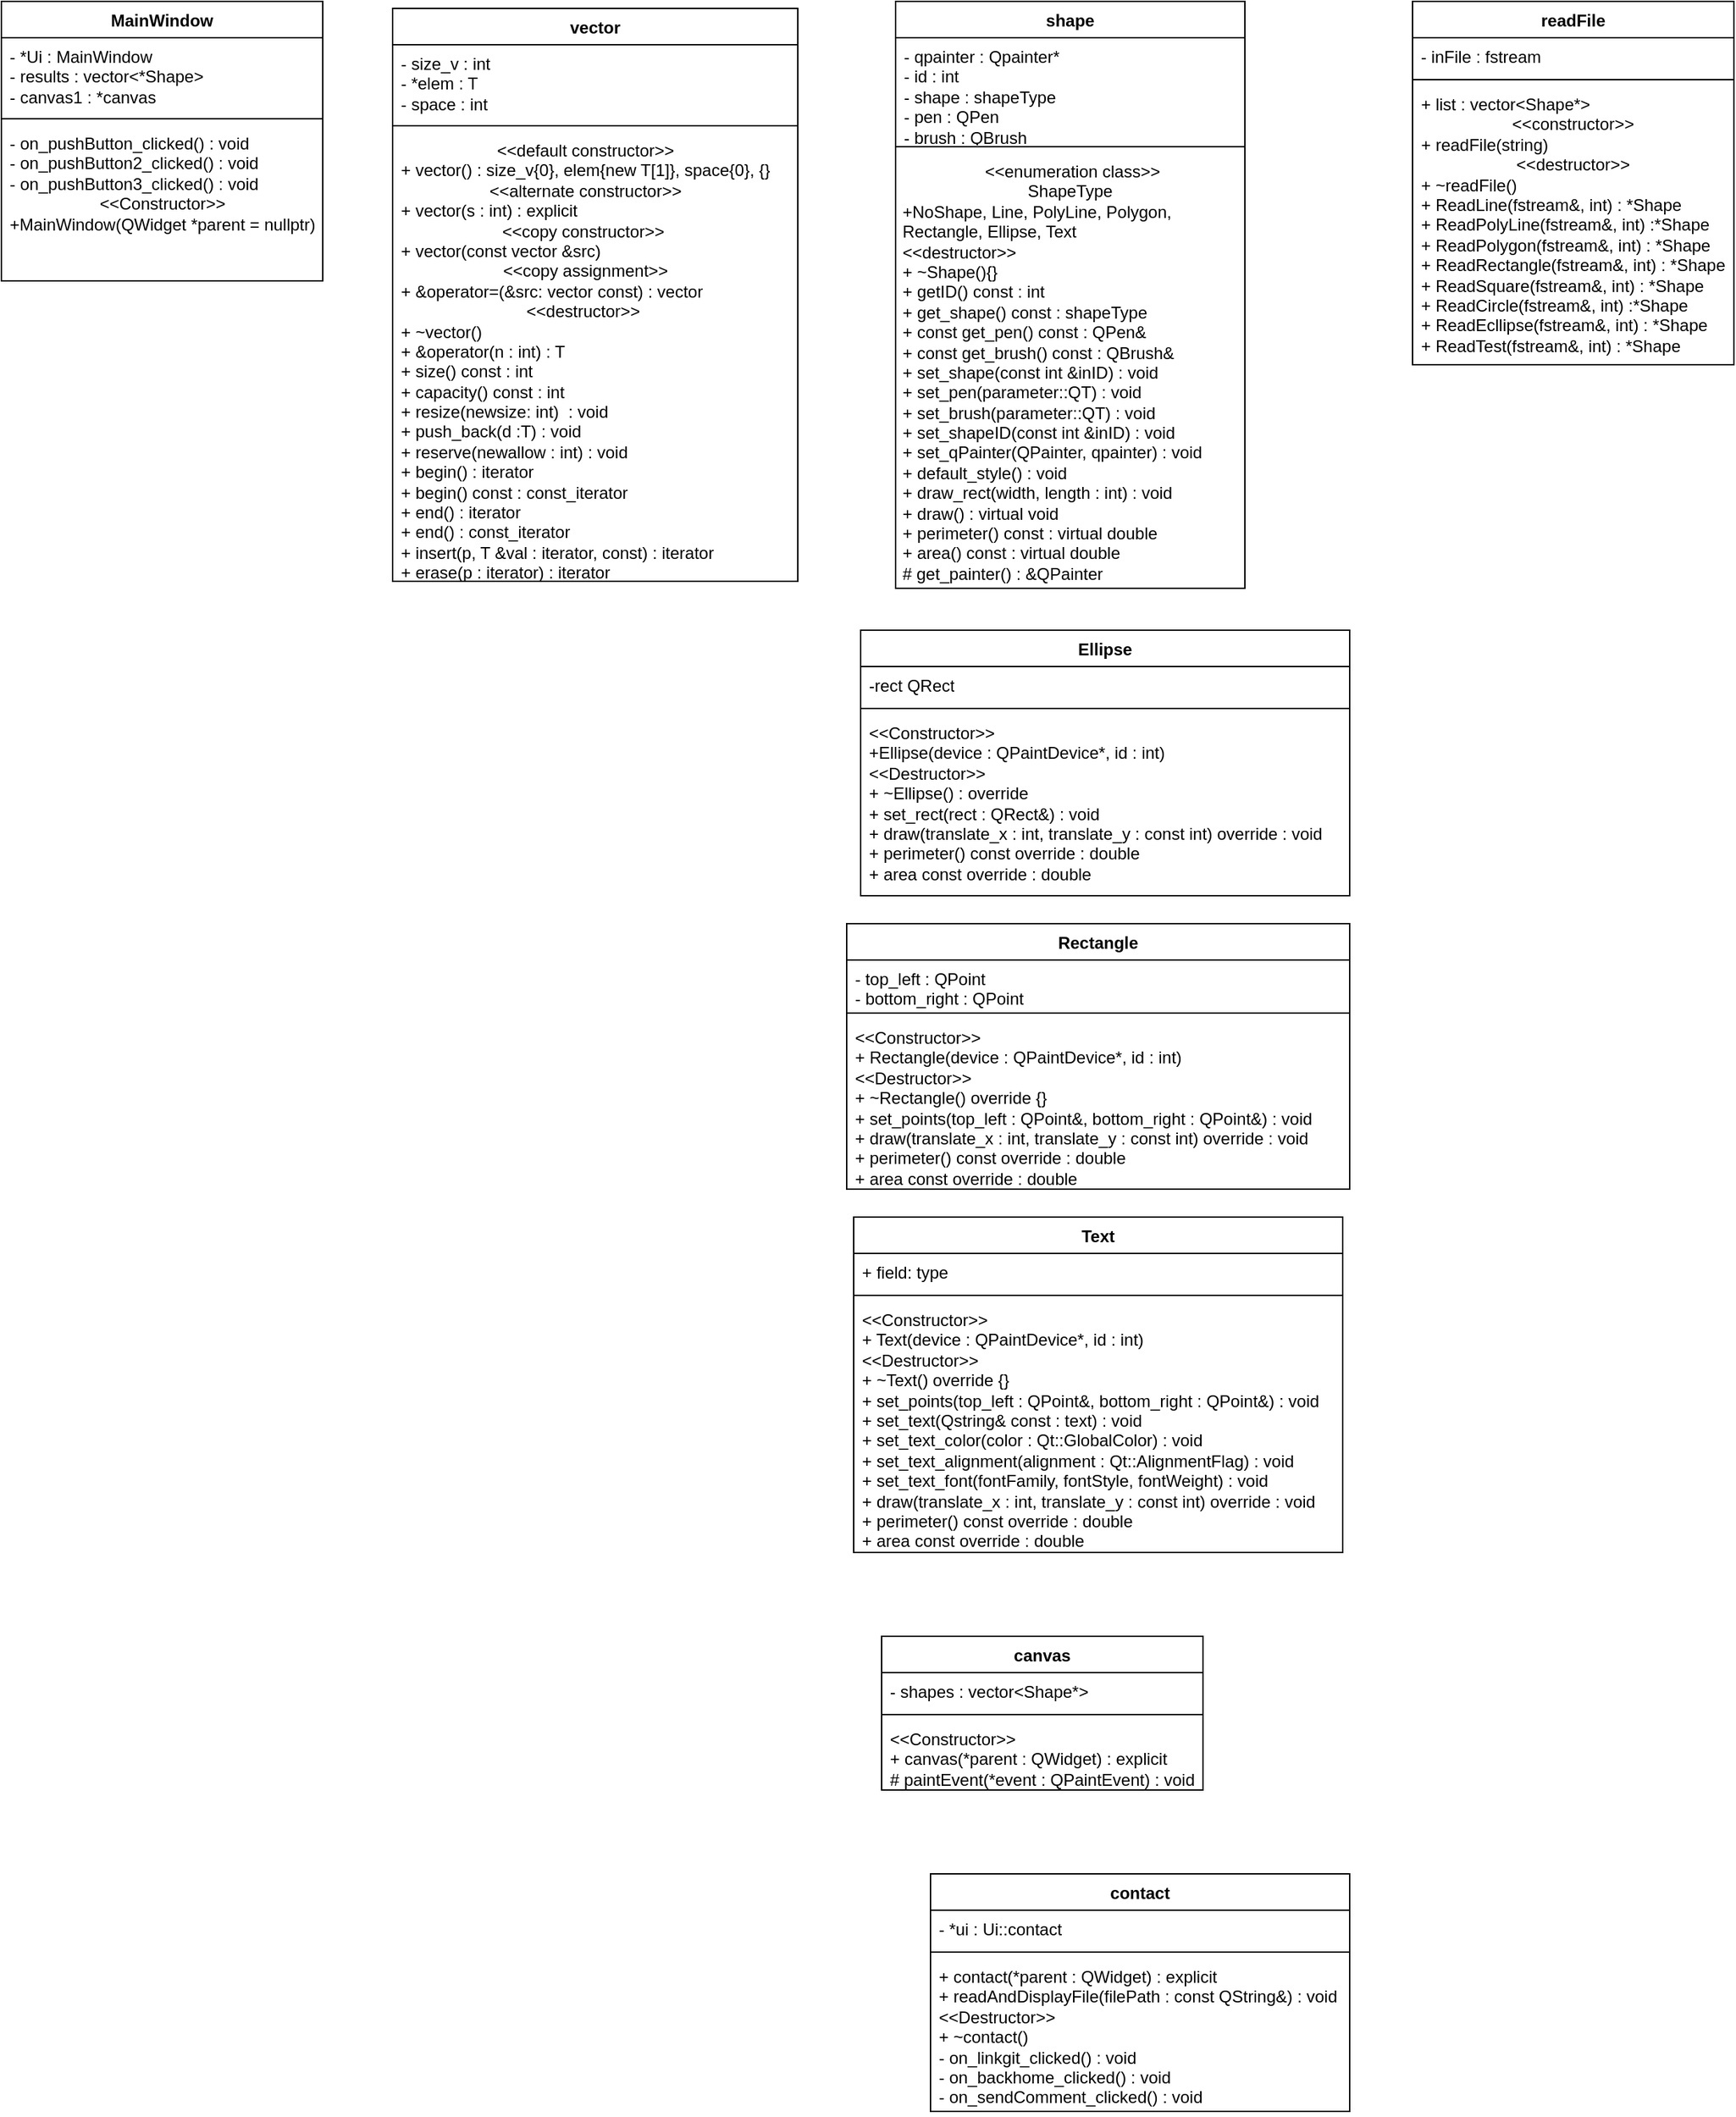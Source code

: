 <mxfile version="21.6.5" type="github">
  <diagram id="C5RBs43oDa-KdzZeNtuy" name="Page-1">
    <mxGraphModel dx="2565" dy="1730" grid="1" gridSize="10" guides="1" tooltips="1" connect="1" arrows="1" fold="1" page="1" pageScale="1" pageWidth="2339" pageHeight="3300" math="0" shadow="0">
      <root>
        <mxCell id="WIyWlLk6GJQsqaUBKTNV-0" />
        <mxCell id="WIyWlLk6GJQsqaUBKTNV-1" parent="WIyWlLk6GJQsqaUBKTNV-0" />
        <mxCell id="lL2YaHl6fkERElptl91N-4" value="shape" style="swimlane;fontStyle=1;align=center;verticalAlign=top;childLayout=stackLayout;horizontal=1;startSize=26;horizontalStack=0;resizeParent=1;resizeParentMax=0;resizeLast=0;collapsible=1;marginBottom=0;whiteSpace=wrap;html=1;" vertex="1" parent="WIyWlLk6GJQsqaUBKTNV-1">
          <mxGeometry x="720" y="20" width="250" height="420" as="geometry" />
        </mxCell>
        <mxCell id="lL2YaHl6fkERElptl91N-5" value="- qpainter : Qpainter*&lt;br&gt;- id : int&lt;br&gt;- shape : shapeType&lt;br&gt;- pen : QPen&lt;br&gt;- brush : QBrush" style="text;strokeColor=none;fillColor=none;align=left;verticalAlign=top;spacingLeft=4;spacingRight=4;overflow=hidden;rotatable=0;points=[[0,0.5],[1,0.5]];portConstraint=eastwest;whiteSpace=wrap;html=1;" vertex="1" parent="lL2YaHl6fkERElptl91N-4">
          <mxGeometry y="26" width="250" height="74" as="geometry" />
        </mxCell>
        <mxCell id="lL2YaHl6fkERElptl91N-6" value="" style="line;strokeWidth=1;fillColor=none;align=left;verticalAlign=middle;spacingTop=-1;spacingLeft=3;spacingRight=3;rotatable=0;labelPosition=right;points=[];portConstraint=eastwest;strokeColor=inherit;" vertex="1" parent="lL2YaHl6fkERElptl91N-4">
          <mxGeometry y="100" width="250" height="8" as="geometry" />
        </mxCell>
        <mxCell id="lL2YaHl6fkERElptl91N-7" value="&amp;nbsp;&amp;lt;&amp;lt;enumeration class&amp;gt;&amp;gt;&lt;br&gt;ShapeType&lt;br&gt;&lt;div style=&quot;text-align: left;&quot;&gt;+NoShape, Line, PolyLine, Polygon, Rectangle, Ellipse, Text&lt;/div&gt;&lt;div style=&quot;text-align: left;&quot;&gt;&amp;lt;&amp;lt;destructor&amp;gt;&amp;gt;&lt;/div&gt;&lt;div style=&quot;text-align: left;&quot;&gt;+ ~Shape(){}&lt;/div&gt;&lt;div style=&quot;text-align: left;&quot;&gt;+ getID() const : int&lt;/div&gt;&lt;div style=&quot;text-align: left;&quot;&gt;+ get_shape() const : shapeType&lt;/div&gt;&lt;div style=&quot;text-align: left;&quot;&gt;+ const get_pen() const : QPen&amp;amp;&lt;/div&gt;&lt;div style=&quot;text-align: left;&quot;&gt;+ const get_brush() const : QBrush&amp;amp;&lt;/div&gt;&lt;div style=&quot;text-align: left;&quot;&gt;+ set_shape(const int &amp;amp;inID) : void&lt;/div&gt;&lt;div style=&quot;text-align: left;&quot;&gt;+ set_pen(parameter::QT) : void&lt;/div&gt;&lt;div style=&quot;text-align: left;&quot;&gt;+ set_brush(parameter::QT) : void&lt;/div&gt;&lt;div style=&quot;text-align: left;&quot;&gt;+ set_shapeID(const int &amp;amp;inID) : void&lt;/div&gt;&lt;div style=&quot;text-align: left;&quot;&gt;+ set_qPainter(QPainter, qpainter) : void&lt;/div&gt;&lt;div style=&quot;text-align: left;&quot;&gt;+ default_style() : void&lt;/div&gt;&lt;div style=&quot;text-align: left;&quot;&gt;+ draw_rect(width, length : int) : void&lt;/div&gt;&lt;div style=&quot;text-align: left;&quot;&gt;+ draw() : virtual void&lt;/div&gt;&lt;div style=&quot;text-align: left;&quot;&gt;+ perimeter() const : virtual double&lt;/div&gt;&lt;div style=&quot;text-align: left;&quot;&gt;+ area() const : virtual double&lt;/div&gt;&lt;div style=&quot;text-align: left;&quot;&gt;# get_painter() : &amp;amp;QPainter&lt;/div&gt;" style="text;strokeColor=none;fillColor=none;align=center;verticalAlign=top;spacingLeft=4;spacingRight=4;overflow=hidden;rotatable=0;points=[[0,0.5],[1,0.5]];portConstraint=eastwest;whiteSpace=wrap;html=1;" vertex="1" parent="lL2YaHl6fkERElptl91N-4">
          <mxGeometry y="108" width="250" height="312" as="geometry" />
        </mxCell>
        <mxCell id="lL2YaHl6fkERElptl91N-9" value="" style="endArrow=none;html=1;rounded=0;" edge="1" parent="lL2YaHl6fkERElptl91N-4" target="lL2YaHl6fkERElptl91N-7">
          <mxGeometry width="50" height="50" relative="1" as="geometry">
            <mxPoint y="420" as="sourcePoint" />
            <mxPoint x="50" y="370" as="targetPoint" />
          </mxGeometry>
        </mxCell>
        <mxCell id="lL2YaHl6fkERElptl91N-10" value="vector" style="swimlane;fontStyle=1;align=center;verticalAlign=top;childLayout=stackLayout;horizontal=1;startSize=26;horizontalStack=0;resizeParent=1;resizeParentMax=0;resizeLast=0;collapsible=1;marginBottom=0;whiteSpace=wrap;html=1;" vertex="1" parent="WIyWlLk6GJQsqaUBKTNV-1">
          <mxGeometry x="360" y="25" width="290" height="410" as="geometry" />
        </mxCell>
        <mxCell id="lL2YaHl6fkERElptl91N-11" value="- size_v : int&lt;br&gt;- *elem : T&lt;br&gt;- space : int" style="text;strokeColor=none;fillColor=none;align=left;verticalAlign=top;spacingLeft=4;spacingRight=4;overflow=hidden;rotatable=0;points=[[0,0.5],[1,0.5]];portConstraint=eastwest;whiteSpace=wrap;html=1;" vertex="1" parent="lL2YaHl6fkERElptl91N-10">
          <mxGeometry y="26" width="290" height="54" as="geometry" />
        </mxCell>
        <mxCell id="lL2YaHl6fkERElptl91N-12" value="" style="line;strokeWidth=1;fillColor=none;align=left;verticalAlign=middle;spacingTop=-1;spacingLeft=3;spacingRight=3;rotatable=0;labelPosition=right;points=[];portConstraint=eastwest;strokeColor=inherit;" vertex="1" parent="lL2YaHl6fkERElptl91N-10">
          <mxGeometry y="80" width="290" height="8" as="geometry" />
        </mxCell>
        <mxCell id="lL2YaHl6fkERElptl91N-13" value="&lt;div style=&quot;text-align: center;&quot;&gt;&lt;span style=&quot;background-color: initial;&quot;&gt;&amp;lt;&amp;lt;default constructor&amp;gt;&amp;gt;&lt;/span&gt;&lt;/div&gt;&lt;div style=&quot;text-align: center;&quot;&gt;&lt;span style=&quot;background-color: initial;&quot;&gt;+ vector() : size_v{0}, elem{new T[1]}, space{0}, {}&lt;/span&gt;&lt;/div&gt;&lt;div style=&quot;text-align: center;&quot;&gt;&lt;span style=&quot;background-color: initial;&quot;&gt;&amp;lt;&amp;lt;alternate constructor&amp;gt;&amp;gt;&lt;/span&gt;&lt;/div&gt;&lt;div style=&quot;&quot;&gt;&lt;span style=&quot;background-color: initial;&quot;&gt;+ vector(s : int) : explicit&lt;/span&gt;&lt;/div&gt;&lt;div style=&quot;text-align: center;&quot;&gt;&lt;span style=&quot;background-color: initial;&quot;&gt;&amp;lt;&amp;lt;copy constructor&amp;gt;&amp;gt;&amp;nbsp;&lt;/span&gt;&lt;/div&gt;&lt;div style=&quot;&quot;&gt;&lt;span style=&quot;background-color: initial;&quot;&gt;+ vector(const vector &amp;amp;src)&amp;nbsp;&lt;/span&gt;&lt;/div&gt;&lt;div style=&quot;text-align: center;&quot;&gt;&lt;span style=&quot;background-color: initial;&quot;&gt;&amp;lt;&amp;lt;copy assignment&amp;gt;&amp;gt;&lt;/span&gt;&lt;/div&gt;&lt;div style=&quot;&quot;&gt;&lt;span style=&quot;background-color: initial;&quot;&gt;+ &amp;amp;operator=(&amp;amp;src: vector const) : vector&lt;/span&gt;&lt;/div&gt;&lt;div style=&quot;text-align: center;&quot;&gt;&lt;span style=&quot;background-color: initial;&quot;&gt;&amp;lt;&amp;lt;destructor&amp;gt;&amp;gt;&amp;nbsp;&lt;/span&gt;&lt;/div&gt;&lt;div style=&quot;&quot;&gt;&lt;span style=&quot;background-color: initial;&quot;&gt;+ ~vector()&lt;/span&gt;&lt;/div&gt;&lt;div style=&quot;&quot;&gt;+ &amp;amp;operator(n : int) : T&lt;/div&gt;&lt;div style=&quot;&quot;&gt;+ size() const : int&lt;/div&gt;&lt;div style=&quot;&quot;&gt;+ capacity() const : int&lt;/div&gt;&lt;div style=&quot;&quot;&gt;+ resize(newsize: int)&amp;nbsp; : void&lt;/div&gt;&lt;div style=&quot;&quot;&gt;+ push_back(d :T) : void&lt;/div&gt;&lt;div style=&quot;&quot;&gt;+ reserve(newallow : int) : void&lt;/div&gt;&lt;div style=&quot;&quot;&gt;+ begin() : iterator&lt;/div&gt;&lt;div style=&quot;&quot;&gt;+ begin() const : const_iterator&lt;/div&gt;&lt;div style=&quot;&quot;&gt;+ end() : iterator&lt;/div&gt;&lt;div style=&quot;&quot;&gt;+ end() : const_iterator&lt;/div&gt;&lt;div style=&quot;&quot;&gt;+ insert(p, T &amp;amp;val : iterator, const) : iterator&lt;br&gt;+ erase(p : iterator) : iterator&lt;/div&gt;&lt;div style=&quot;&quot;&gt;&lt;br&gt;&lt;/div&gt;&lt;div style=&quot;text-align: center;&quot;&gt;&lt;span style=&quot;background-color: initial;&quot;&gt;&lt;br&gt;&lt;/span&gt;&lt;/div&gt;" style="text;strokeColor=none;fillColor=none;align=left;verticalAlign=top;spacingLeft=4;spacingRight=4;overflow=hidden;rotatable=0;points=[[0,0.5],[1,0.5]];portConstraint=eastwest;whiteSpace=wrap;html=1;" vertex="1" parent="lL2YaHl6fkERElptl91N-10">
          <mxGeometry y="88" width="290" height="322" as="geometry" />
        </mxCell>
        <mxCell id="lL2YaHl6fkERElptl91N-14" value="readFile" style="swimlane;fontStyle=1;align=center;verticalAlign=top;childLayout=stackLayout;horizontal=1;startSize=26;horizontalStack=0;resizeParent=1;resizeParentMax=0;resizeLast=0;collapsible=1;marginBottom=0;whiteSpace=wrap;html=1;" vertex="1" parent="WIyWlLk6GJQsqaUBKTNV-1">
          <mxGeometry x="1090" y="20" width="230" height="260" as="geometry" />
        </mxCell>
        <mxCell id="lL2YaHl6fkERElptl91N-15" value="- inFile : fstream" style="text;strokeColor=none;fillColor=none;align=left;verticalAlign=top;spacingLeft=4;spacingRight=4;overflow=hidden;rotatable=0;points=[[0,0.5],[1,0.5]];portConstraint=eastwest;whiteSpace=wrap;html=1;" vertex="1" parent="lL2YaHl6fkERElptl91N-14">
          <mxGeometry y="26" width="230" height="26" as="geometry" />
        </mxCell>
        <mxCell id="lL2YaHl6fkERElptl91N-16" value="" style="line;strokeWidth=1;fillColor=none;align=left;verticalAlign=middle;spacingTop=-1;spacingLeft=3;spacingRight=3;rotatable=0;labelPosition=right;points=[];portConstraint=eastwest;strokeColor=inherit;" vertex="1" parent="lL2YaHl6fkERElptl91N-14">
          <mxGeometry y="52" width="230" height="8" as="geometry" />
        </mxCell>
        <mxCell id="lL2YaHl6fkERElptl91N-17" value="&lt;div style=&quot;text-align: left;&quot;&gt;&lt;span style=&quot;background-color: initial;&quot;&gt;+ list : vector&amp;lt;Shape*&amp;gt;&lt;/span&gt;&lt;br&gt;&lt;/div&gt;&amp;lt;&amp;lt;constructor&amp;gt;&amp;gt;&lt;br&gt;&lt;div style=&quot;text-align: left;&quot;&gt;&lt;span style=&quot;background-color: initial;&quot;&gt;+ readFile(string)&lt;/span&gt;&lt;/div&gt;&lt;div style=&quot;&quot;&gt;&lt;span style=&quot;background-color: initial;&quot;&gt;&amp;lt;&amp;lt;destructor&amp;gt;&amp;gt;&lt;/span&gt;&lt;/div&gt;&lt;div style=&quot;text-align: left;&quot;&gt;&lt;span style=&quot;background-color: initial;&quot;&gt;+ ~readFile()&lt;/span&gt;&lt;/div&gt;&lt;div style=&quot;text-align: left;&quot;&gt;&lt;span style=&quot;background-color: initial;&quot;&gt;+ ReadLine(fstream&amp;amp;, int) : *Shape&lt;/span&gt;&lt;/div&gt;&lt;div style=&quot;text-align: left;&quot;&gt;&lt;span style=&quot;background-color: initial;&quot;&gt;+ ReadPolyLine(fstream&amp;amp;, int) :*Shape&lt;/span&gt;&lt;/div&gt;&lt;div style=&quot;text-align: left;&quot;&gt;&lt;span style=&quot;background-color: initial;&quot;&gt;+ ReadPolygon(fstream&amp;amp;, int) : *Shape&lt;/span&gt;&lt;/div&gt;&lt;div style=&quot;text-align: left;&quot;&gt;+ ReadRectangle(fstream&amp;amp;, int) : *Shape&lt;/div&gt;&lt;div style=&quot;text-align: left;&quot;&gt;+ ReadSquare(fstream&amp;amp;, int) : *Shape&lt;/div&gt;&lt;div style=&quot;text-align: left;&quot;&gt;+ ReadCircle(fstream&amp;amp;, int) :*Shape&lt;/div&gt;&lt;div style=&quot;text-align: left;&quot;&gt;+ ReadEcllipse(fstream&amp;amp;, int) : *Shape&lt;/div&gt;&lt;div style=&quot;text-align: left;&quot;&gt;+ ReadTest(fstream&amp;amp;, int) : *Shape&lt;/div&gt;" style="text;strokeColor=none;fillColor=none;align=center;verticalAlign=top;spacingLeft=4;spacingRight=4;overflow=hidden;rotatable=0;points=[[0,0.5],[1,0.5]];portConstraint=eastwest;whiteSpace=wrap;html=1;" vertex="1" parent="lL2YaHl6fkERElptl91N-14">
          <mxGeometry y="60" width="230" height="200" as="geometry" />
        </mxCell>
        <mxCell id="lL2YaHl6fkERElptl91N-18" value="MainWindow" style="swimlane;fontStyle=1;align=center;verticalAlign=top;childLayout=stackLayout;horizontal=1;startSize=26;horizontalStack=0;resizeParent=1;resizeParentMax=0;resizeLast=0;collapsible=1;marginBottom=0;whiteSpace=wrap;html=1;" vertex="1" parent="WIyWlLk6GJQsqaUBKTNV-1">
          <mxGeometry x="80" y="20" width="230" height="200" as="geometry" />
        </mxCell>
        <mxCell id="lL2YaHl6fkERElptl91N-19" value="- *Ui : MainWindow&lt;br&gt;- results : vector&amp;lt;*Shape&amp;gt;&lt;br&gt;- canvas1 : *canvas" style="text;strokeColor=none;fillColor=none;align=left;verticalAlign=top;spacingLeft=4;spacingRight=4;overflow=hidden;rotatable=0;points=[[0,0.5],[1,0.5]];portConstraint=eastwest;whiteSpace=wrap;html=1;" vertex="1" parent="lL2YaHl6fkERElptl91N-18">
          <mxGeometry y="26" width="230" height="54" as="geometry" />
        </mxCell>
        <mxCell id="lL2YaHl6fkERElptl91N-20" value="" style="line;strokeWidth=1;fillColor=none;align=left;verticalAlign=middle;spacingTop=-1;spacingLeft=3;spacingRight=3;rotatable=0;labelPosition=right;points=[];portConstraint=eastwest;strokeColor=inherit;" vertex="1" parent="lL2YaHl6fkERElptl91N-18">
          <mxGeometry y="80" width="230" height="8" as="geometry" />
        </mxCell>
        <mxCell id="lL2YaHl6fkERElptl91N-21" value="- on_pushButton_clicked() : void&lt;br style=&quot;--tw-border-spacing-x: 0; --tw-border-spacing-y: 0; --tw-translate-x: 0; --tw-translate-y: 0; --tw-rotate: 0; --tw-skew-x: 0; --tw-skew-y: 0; --tw-scale-x: 1; --tw-scale-y: 1; --tw-pan-x: ; --tw-pan-y: ; --tw-pinch-zoom: ; --tw-scroll-snap-strictness: proximity; --tw-ordinal: ; --tw-slashed-zero: ; --tw-numeric-figure: ; --tw-numeric-spacing: ; --tw-numeric-fraction: ; --tw-ring-inset: ; --tw-ring-offset-width: 0px; --tw-ring-offset-color: #fff; --tw-ring-color: rgb(59 130 246 / 0.5); --tw-ring-offset-shadow: 0 0 #0000; --tw-ring-shadow: 0 0 #0000; --tw-shadow: 0 0 #0000; --tw-shadow-colored: 0 0 #0000; --tw-blur: ; --tw-brightness: ; --tw-contrast: ; --tw-grayscale: ; --tw-hue-rotate: ; --tw-invert: ; --tw-saturate: ; --tw-sepia: ; --tw-drop-shadow: ; --tw-backdrop-blur: ; --tw-backdrop-brightness: ; --tw-backdrop-contrast: ; --tw-backdrop-grayscale: ; --tw-backdrop-hue-rotate: ; --tw-backdrop-invert: ; --tw-backdrop-opacity: ; --tw-backdrop-saturate: ; --tw-backdrop-sepia: ; border-color: var(--border-color);&quot;&gt;- on_pushButton2_clicked() : void&lt;br style=&quot;--tw-border-spacing-x: 0; --tw-border-spacing-y: 0; --tw-translate-x: 0; --tw-translate-y: 0; --tw-rotate: 0; --tw-skew-x: 0; --tw-skew-y: 0; --tw-scale-x: 1; --tw-scale-y: 1; --tw-pan-x: ; --tw-pan-y: ; --tw-pinch-zoom: ; --tw-scroll-snap-strictness: proximity; --tw-ordinal: ; --tw-slashed-zero: ; --tw-numeric-figure: ; --tw-numeric-spacing: ; --tw-numeric-fraction: ; --tw-ring-inset: ; --tw-ring-offset-width: 0px; --tw-ring-offset-color: #fff; --tw-ring-color: rgb(59 130 246 / 0.5); --tw-ring-offset-shadow: 0 0 #0000; --tw-ring-shadow: 0 0 #0000; --tw-shadow: 0 0 #0000; --tw-shadow-colored: 0 0 #0000; --tw-blur: ; --tw-brightness: ; --tw-contrast: ; --tw-grayscale: ; --tw-hue-rotate: ; --tw-invert: ; --tw-saturate: ; --tw-sepia: ; --tw-drop-shadow: ; --tw-backdrop-blur: ; --tw-backdrop-brightness: ; --tw-backdrop-contrast: ; --tw-backdrop-grayscale: ; --tw-backdrop-hue-rotate: ; --tw-backdrop-invert: ; --tw-backdrop-opacity: ; --tw-backdrop-saturate: ; --tw-backdrop-sepia: ; border-color: var(--border-color);&quot;&gt;- on_pushButton3_clicked() : void&lt;br&gt;&lt;div style=&quot;text-align: center;&quot;&gt;&amp;lt;&amp;lt;Constructor&amp;gt;&amp;gt;&lt;/div&gt;&lt;div style=&quot;&quot;&gt;+MainWindow(QWidget *parent = nullptr)&lt;/div&gt;" style="text;strokeColor=none;fillColor=none;align=left;verticalAlign=top;spacingLeft=4;spacingRight=4;overflow=hidden;rotatable=0;points=[[0,0.5],[1,0.5]];portConstraint=eastwest;whiteSpace=wrap;html=1;" vertex="1" parent="lL2YaHl6fkERElptl91N-18">
          <mxGeometry y="88" width="230" height="112" as="geometry" />
        </mxCell>
        <mxCell id="lL2YaHl6fkERElptl91N-22" value="Ellipse" style="swimlane;fontStyle=1;align=center;verticalAlign=top;childLayout=stackLayout;horizontal=1;startSize=26;horizontalStack=0;resizeParent=1;resizeParentMax=0;resizeLast=0;collapsible=1;marginBottom=0;whiteSpace=wrap;html=1;" vertex="1" parent="WIyWlLk6GJQsqaUBKTNV-1">
          <mxGeometry x="695" y="470" width="350" height="190" as="geometry" />
        </mxCell>
        <mxCell id="lL2YaHl6fkERElptl91N-23" value="-rect QRect" style="text;strokeColor=none;fillColor=none;align=left;verticalAlign=top;spacingLeft=4;spacingRight=4;overflow=hidden;rotatable=0;points=[[0,0.5],[1,0.5]];portConstraint=eastwest;whiteSpace=wrap;html=1;" vertex="1" parent="lL2YaHl6fkERElptl91N-22">
          <mxGeometry y="26" width="350" height="26" as="geometry" />
        </mxCell>
        <mxCell id="lL2YaHl6fkERElptl91N-24" value="" style="line;strokeWidth=1;fillColor=none;align=left;verticalAlign=middle;spacingTop=-1;spacingLeft=3;spacingRight=3;rotatable=0;labelPosition=right;points=[];portConstraint=eastwest;strokeColor=inherit;" vertex="1" parent="lL2YaHl6fkERElptl91N-22">
          <mxGeometry y="52" width="350" height="8" as="geometry" />
        </mxCell>
        <mxCell id="lL2YaHl6fkERElptl91N-25" value="&amp;lt;&amp;lt;Constructor&amp;gt;&amp;gt;&lt;br&gt;+Ellipse(device : QPaintDevice*, id : int)&lt;br&gt;&amp;lt;&amp;lt;Destructor&amp;gt;&amp;gt;&lt;br&gt;+ ~Ellipse() : override&lt;br&gt;+ set_rect(rect : QRect&amp;amp;) : void&lt;br&gt;+ draw(translate_x : int, translate_y : const int) override : void&amp;nbsp;&amp;nbsp;&lt;br&gt;+ perimeter() const override : double&lt;br&gt;+ area const override : double" style="text;strokeColor=none;fillColor=none;align=left;verticalAlign=top;spacingLeft=4;spacingRight=4;overflow=hidden;rotatable=0;points=[[0,0.5],[1,0.5]];portConstraint=eastwest;whiteSpace=wrap;html=1;" vertex="1" parent="lL2YaHl6fkERElptl91N-22">
          <mxGeometry y="60" width="350" height="130" as="geometry" />
        </mxCell>
        <mxCell id="lL2YaHl6fkERElptl91N-26" value="Rectangle&lt;br&gt;" style="swimlane;fontStyle=1;align=center;verticalAlign=top;childLayout=stackLayout;horizontal=1;startSize=26;horizontalStack=0;resizeParent=1;resizeParentMax=0;resizeLast=0;collapsible=1;marginBottom=0;whiteSpace=wrap;html=1;" vertex="1" parent="WIyWlLk6GJQsqaUBKTNV-1">
          <mxGeometry x="685" y="680" width="360" height="190" as="geometry" />
        </mxCell>
        <mxCell id="lL2YaHl6fkERElptl91N-27" value="- top_left : QPoint&lt;br&gt;- bottom_right : QPoint" style="text;strokeColor=none;fillColor=none;align=left;verticalAlign=top;spacingLeft=4;spacingRight=4;overflow=hidden;rotatable=0;points=[[0,0.5],[1,0.5]];portConstraint=eastwest;whiteSpace=wrap;html=1;" vertex="1" parent="lL2YaHl6fkERElptl91N-26">
          <mxGeometry y="26" width="360" height="34" as="geometry" />
        </mxCell>
        <mxCell id="lL2YaHl6fkERElptl91N-28" value="" style="line;strokeWidth=1;fillColor=none;align=left;verticalAlign=middle;spacingTop=-1;spacingLeft=3;spacingRight=3;rotatable=0;labelPosition=right;points=[];portConstraint=eastwest;strokeColor=inherit;" vertex="1" parent="lL2YaHl6fkERElptl91N-26">
          <mxGeometry y="60" width="360" height="8" as="geometry" />
        </mxCell>
        <mxCell id="lL2YaHl6fkERElptl91N-29" value="&amp;lt;&amp;lt;Constructor&amp;gt;&amp;gt;&lt;br&gt;+ Rectangle(device : QPaintDevice*, id : int)&lt;br&gt;&amp;lt;&amp;lt;Destructor&amp;gt;&amp;gt;&lt;br&gt;+ ~Rectangle() override {}&lt;br&gt;+ set_points(top_left : QPoint&amp;amp;, bottom_right : QPoint&amp;amp;) : void&lt;br&gt;+ draw(translate_x : int, translate_y : const int) override : void&amp;nbsp;&amp;nbsp;&lt;br&gt;+ perimeter() const override : double&lt;br&gt;+ area const override : double" style="text;strokeColor=none;fillColor=none;align=left;verticalAlign=top;spacingLeft=4;spacingRight=4;overflow=hidden;rotatable=0;points=[[0,0.5],[1,0.5]];portConstraint=eastwest;whiteSpace=wrap;html=1;" vertex="1" parent="lL2YaHl6fkERElptl91N-26">
          <mxGeometry y="68" width="360" height="122" as="geometry" />
        </mxCell>
        <mxCell id="lL2YaHl6fkERElptl91N-30" value="Text" style="swimlane;fontStyle=1;align=center;verticalAlign=top;childLayout=stackLayout;horizontal=1;startSize=26;horizontalStack=0;resizeParent=1;resizeParentMax=0;resizeLast=0;collapsible=1;marginBottom=0;whiteSpace=wrap;html=1;" vertex="1" parent="WIyWlLk6GJQsqaUBKTNV-1">
          <mxGeometry x="690" y="890" width="350" height="240" as="geometry" />
        </mxCell>
        <mxCell id="lL2YaHl6fkERElptl91N-31" value="+ field: type" style="text;strokeColor=none;fillColor=none;align=left;verticalAlign=top;spacingLeft=4;spacingRight=4;overflow=hidden;rotatable=0;points=[[0,0.5],[1,0.5]];portConstraint=eastwest;whiteSpace=wrap;html=1;" vertex="1" parent="lL2YaHl6fkERElptl91N-30">
          <mxGeometry y="26" width="350" height="26" as="geometry" />
        </mxCell>
        <mxCell id="lL2YaHl6fkERElptl91N-32" value="" style="line;strokeWidth=1;fillColor=none;align=left;verticalAlign=middle;spacingTop=-1;spacingLeft=3;spacingRight=3;rotatable=0;labelPosition=right;points=[];portConstraint=eastwest;strokeColor=inherit;" vertex="1" parent="lL2YaHl6fkERElptl91N-30">
          <mxGeometry y="52" width="350" height="8" as="geometry" />
        </mxCell>
        <mxCell id="lL2YaHl6fkERElptl91N-33" value="&amp;lt;&amp;lt;Constructor&amp;gt;&amp;gt;&lt;br style=&quot;--tw-border-spacing-x: 0; --tw-border-spacing-y: 0; --tw-translate-x: 0; --tw-translate-y: 0; --tw-rotate: 0; --tw-skew-x: 0; --tw-skew-y: 0; --tw-scale-x: 1; --tw-scale-y: 1; --tw-pan-x: ; --tw-pan-y: ; --tw-pinch-zoom: ; --tw-scroll-snap-strictness: proximity; --tw-ordinal: ; --tw-slashed-zero: ; --tw-numeric-figure: ; --tw-numeric-spacing: ; --tw-numeric-fraction: ; --tw-ring-inset: ; --tw-ring-offset-width: 0px; --tw-ring-offset-color: #fff; --tw-ring-color: rgb(59 130 246 / 0.5); --tw-ring-offset-shadow: 0 0 #0000; --tw-ring-shadow: 0 0 #0000; --tw-shadow: 0 0 #0000; --tw-shadow-colored: 0 0 #0000; --tw-blur: ; --tw-brightness: ; --tw-contrast: ; --tw-grayscale: ; --tw-hue-rotate: ; --tw-invert: ; --tw-saturate: ; --tw-sepia: ; --tw-drop-shadow: ; --tw-backdrop-blur: ; --tw-backdrop-brightness: ; --tw-backdrop-contrast: ; --tw-backdrop-grayscale: ; --tw-backdrop-hue-rotate: ; --tw-backdrop-invert: ; --tw-backdrop-opacity: ; --tw-backdrop-saturate: ; --tw-backdrop-sepia: ; border-color: var(--border-color);&quot;&gt;+ Text(device : QPaintDevice*, id : int)&lt;br style=&quot;--tw-border-spacing-x: 0; --tw-border-spacing-y: 0; --tw-translate-x: 0; --tw-translate-y: 0; --tw-rotate: 0; --tw-skew-x: 0; --tw-skew-y: 0; --tw-scale-x: 1; --tw-scale-y: 1; --tw-pan-x: ; --tw-pan-y: ; --tw-pinch-zoom: ; --tw-scroll-snap-strictness: proximity; --tw-ordinal: ; --tw-slashed-zero: ; --tw-numeric-figure: ; --tw-numeric-spacing: ; --tw-numeric-fraction: ; --tw-ring-inset: ; --tw-ring-offset-width: 0px; --tw-ring-offset-color: #fff; --tw-ring-color: rgb(59 130 246 / 0.5); --tw-ring-offset-shadow: 0 0 #0000; --tw-ring-shadow: 0 0 #0000; --tw-shadow: 0 0 #0000; --tw-shadow-colored: 0 0 #0000; --tw-blur: ; --tw-brightness: ; --tw-contrast: ; --tw-grayscale: ; --tw-hue-rotate: ; --tw-invert: ; --tw-saturate: ; --tw-sepia: ; --tw-drop-shadow: ; --tw-backdrop-blur: ; --tw-backdrop-brightness: ; --tw-backdrop-contrast: ; --tw-backdrop-grayscale: ; --tw-backdrop-hue-rotate: ; --tw-backdrop-invert: ; --tw-backdrop-opacity: ; --tw-backdrop-saturate: ; --tw-backdrop-sepia: ; border-color: var(--border-color);&quot;&gt;&amp;lt;&amp;lt;Destructor&amp;gt;&amp;gt;&lt;br style=&quot;--tw-border-spacing-x: 0; --tw-border-spacing-y: 0; --tw-translate-x: 0; --tw-translate-y: 0; --tw-rotate: 0; --tw-skew-x: 0; --tw-skew-y: 0; --tw-scale-x: 1; --tw-scale-y: 1; --tw-pan-x: ; --tw-pan-y: ; --tw-pinch-zoom: ; --tw-scroll-snap-strictness: proximity; --tw-ordinal: ; --tw-slashed-zero: ; --tw-numeric-figure: ; --tw-numeric-spacing: ; --tw-numeric-fraction: ; --tw-ring-inset: ; --tw-ring-offset-width: 0px; --tw-ring-offset-color: #fff; --tw-ring-color: rgb(59 130 246 / 0.5); --tw-ring-offset-shadow: 0 0 #0000; --tw-ring-shadow: 0 0 #0000; --tw-shadow: 0 0 #0000; --tw-shadow-colored: 0 0 #0000; --tw-blur: ; --tw-brightness: ; --tw-contrast: ; --tw-grayscale: ; --tw-hue-rotate: ; --tw-invert: ; --tw-saturate: ; --tw-sepia: ; --tw-drop-shadow: ; --tw-backdrop-blur: ; --tw-backdrop-brightness: ; --tw-backdrop-contrast: ; --tw-backdrop-grayscale: ; --tw-backdrop-hue-rotate: ; --tw-backdrop-invert: ; --tw-backdrop-opacity: ; --tw-backdrop-saturate: ; --tw-backdrop-sepia: ; border-color: var(--border-color);&quot;&gt;+ ~Text() override {}&lt;br&gt;+ set_points(top_left : QPoint&amp;amp;, bottom_right : QPoint&amp;amp;) : void&lt;br&gt;+ set_text(Qstring&amp;amp; const : text) : void&lt;br&gt;+ set_text_color(color : Qt::GlobalColor) : void&lt;br&gt;+ set_text_alignment(alignment : Qt::AlignmentFlag) : void&lt;br&gt;+ set_text_font(fontFamily, fontStyle, fontWeight) : void&lt;br&gt;+ draw(translate_x : int, translate_y : const int) override : void&amp;nbsp;&amp;nbsp;&lt;br style=&quot;--tw-border-spacing-x: 0; --tw-border-spacing-y: 0; --tw-translate-x: 0; --tw-translate-y: 0; --tw-rotate: 0; --tw-skew-x: 0; --tw-skew-y: 0; --tw-scale-x: 1; --tw-scale-y: 1; --tw-pan-x: ; --tw-pan-y: ; --tw-pinch-zoom: ; --tw-scroll-snap-strictness: proximity; --tw-ordinal: ; --tw-slashed-zero: ; --tw-numeric-figure: ; --tw-numeric-spacing: ; --tw-numeric-fraction: ; --tw-ring-inset: ; --tw-ring-offset-width: 0px; --tw-ring-offset-color: #fff; --tw-ring-color: rgb(59 130 246 / 0.5); --tw-ring-offset-shadow: 0 0 #0000; --tw-ring-shadow: 0 0 #0000; --tw-shadow: 0 0 #0000; --tw-shadow-colored: 0 0 #0000; --tw-blur: ; --tw-brightness: ; --tw-contrast: ; --tw-grayscale: ; --tw-hue-rotate: ; --tw-invert: ; --tw-saturate: ; --tw-sepia: ; --tw-drop-shadow: ; --tw-backdrop-blur: ; --tw-backdrop-brightness: ; --tw-backdrop-contrast: ; --tw-backdrop-grayscale: ; --tw-backdrop-hue-rotate: ; --tw-backdrop-invert: ; --tw-backdrop-opacity: ; --tw-backdrop-saturate: ; --tw-backdrop-sepia: ; border-color: var(--border-color);&quot;&gt;+ perimeter() const override : double&lt;br style=&quot;--tw-border-spacing-x: 0; --tw-border-spacing-y: 0; --tw-translate-x: 0; --tw-translate-y: 0; --tw-rotate: 0; --tw-skew-x: 0; --tw-skew-y: 0; --tw-scale-x: 1; --tw-scale-y: 1; --tw-pan-x: ; --tw-pan-y: ; --tw-pinch-zoom: ; --tw-scroll-snap-strictness: proximity; --tw-ordinal: ; --tw-slashed-zero: ; --tw-numeric-figure: ; --tw-numeric-spacing: ; --tw-numeric-fraction: ; --tw-ring-inset: ; --tw-ring-offset-width: 0px; --tw-ring-offset-color: #fff; --tw-ring-color: rgb(59 130 246 / 0.5); --tw-ring-offset-shadow: 0 0 #0000; --tw-ring-shadow: 0 0 #0000; --tw-shadow: 0 0 #0000; --tw-shadow-colored: 0 0 #0000; --tw-blur: ; --tw-brightness: ; --tw-contrast: ; --tw-grayscale: ; --tw-hue-rotate: ; --tw-invert: ; --tw-saturate: ; --tw-sepia: ; --tw-drop-shadow: ; --tw-backdrop-blur: ; --tw-backdrop-brightness: ; --tw-backdrop-contrast: ; --tw-backdrop-grayscale: ; --tw-backdrop-hue-rotate: ; --tw-backdrop-invert: ; --tw-backdrop-opacity: ; --tw-backdrop-saturate: ; --tw-backdrop-sepia: ; border-color: var(--border-color);&quot;&gt;+ area const override : double" style="text;strokeColor=none;fillColor=none;align=left;verticalAlign=top;spacingLeft=4;spacingRight=4;overflow=hidden;rotatable=0;points=[[0,0.5],[1,0.5]];portConstraint=eastwest;whiteSpace=wrap;html=1;" vertex="1" parent="lL2YaHl6fkERElptl91N-30">
          <mxGeometry y="60" width="350" height="180" as="geometry" />
        </mxCell>
        <mxCell id="lL2YaHl6fkERElptl91N-34" value="canvas" style="swimlane;fontStyle=1;align=center;verticalAlign=top;childLayout=stackLayout;horizontal=1;startSize=26;horizontalStack=0;resizeParent=1;resizeParentMax=0;resizeLast=0;collapsible=1;marginBottom=0;whiteSpace=wrap;html=1;" vertex="1" parent="WIyWlLk6GJQsqaUBKTNV-1">
          <mxGeometry x="710" y="1190" width="230" height="110" as="geometry" />
        </mxCell>
        <mxCell id="lL2YaHl6fkERElptl91N-35" value="- shapes : vector&amp;lt;Shape*&amp;gt;" style="text;strokeColor=none;fillColor=none;align=left;verticalAlign=top;spacingLeft=4;spacingRight=4;overflow=hidden;rotatable=0;points=[[0,0.5],[1,0.5]];portConstraint=eastwest;whiteSpace=wrap;html=1;" vertex="1" parent="lL2YaHl6fkERElptl91N-34">
          <mxGeometry y="26" width="230" height="26" as="geometry" />
        </mxCell>
        <mxCell id="lL2YaHl6fkERElptl91N-36" value="" style="line;strokeWidth=1;fillColor=none;align=left;verticalAlign=middle;spacingTop=-1;spacingLeft=3;spacingRight=3;rotatable=0;labelPosition=right;points=[];portConstraint=eastwest;strokeColor=inherit;" vertex="1" parent="lL2YaHl6fkERElptl91N-34">
          <mxGeometry y="52" width="230" height="8" as="geometry" />
        </mxCell>
        <mxCell id="lL2YaHl6fkERElptl91N-37" value="&amp;lt;&amp;lt;Constructor&amp;gt;&amp;gt;&lt;br&gt;+ canvas(*parent : QWidget) : explicit&lt;br&gt;# paintEvent(*event : QPaintEvent) : void&lt;br&gt;" style="text;strokeColor=none;fillColor=none;align=left;verticalAlign=top;spacingLeft=4;spacingRight=4;overflow=hidden;rotatable=0;points=[[0,0.5],[1,0.5]];portConstraint=eastwest;whiteSpace=wrap;html=1;" vertex="1" parent="lL2YaHl6fkERElptl91N-34">
          <mxGeometry y="60" width="230" height="50" as="geometry" />
        </mxCell>
        <mxCell id="lL2YaHl6fkERElptl91N-38" value="contact" style="swimlane;fontStyle=1;align=center;verticalAlign=top;childLayout=stackLayout;horizontal=1;startSize=26;horizontalStack=0;resizeParent=1;resizeParentMax=0;resizeLast=0;collapsible=1;marginBottom=0;whiteSpace=wrap;html=1;" vertex="1" parent="WIyWlLk6GJQsqaUBKTNV-1">
          <mxGeometry x="745" y="1360" width="300" height="170" as="geometry" />
        </mxCell>
        <mxCell id="lL2YaHl6fkERElptl91N-39" value="- *ui : Ui::contact" style="text;strokeColor=none;fillColor=none;align=left;verticalAlign=top;spacingLeft=4;spacingRight=4;overflow=hidden;rotatable=0;points=[[0,0.5],[1,0.5]];portConstraint=eastwest;whiteSpace=wrap;html=1;" vertex="1" parent="lL2YaHl6fkERElptl91N-38">
          <mxGeometry y="26" width="300" height="26" as="geometry" />
        </mxCell>
        <mxCell id="lL2YaHl6fkERElptl91N-40" value="" style="line;strokeWidth=1;fillColor=none;align=left;verticalAlign=middle;spacingTop=-1;spacingLeft=3;spacingRight=3;rotatable=0;labelPosition=right;points=[];portConstraint=eastwest;strokeColor=inherit;" vertex="1" parent="lL2YaHl6fkERElptl91N-38">
          <mxGeometry y="52" width="300" height="8" as="geometry" />
        </mxCell>
        <mxCell id="lL2YaHl6fkERElptl91N-41" value="+ contact(*parent : QWidget) : explicit&lt;br&gt;+ readAndDisplayFile(filePath : const QString&amp;amp;) : void&lt;br&gt;&amp;lt;&amp;lt;Destructor&amp;gt;&amp;gt;&lt;br&gt;+ ~contact()&lt;br&gt;- on_linkgit_clicked() : void&lt;br&gt;- on_backhome_clicked() : void&lt;br&gt;- on_sendComment_clicked() : void" style="text;strokeColor=none;fillColor=none;align=left;verticalAlign=top;spacingLeft=4;spacingRight=4;overflow=hidden;rotatable=0;points=[[0,0.5],[1,0.5]];portConstraint=eastwest;whiteSpace=wrap;html=1;" vertex="1" parent="lL2YaHl6fkERElptl91N-38">
          <mxGeometry y="60" width="300" height="110" as="geometry" />
        </mxCell>
      </root>
    </mxGraphModel>
  </diagram>
</mxfile>
